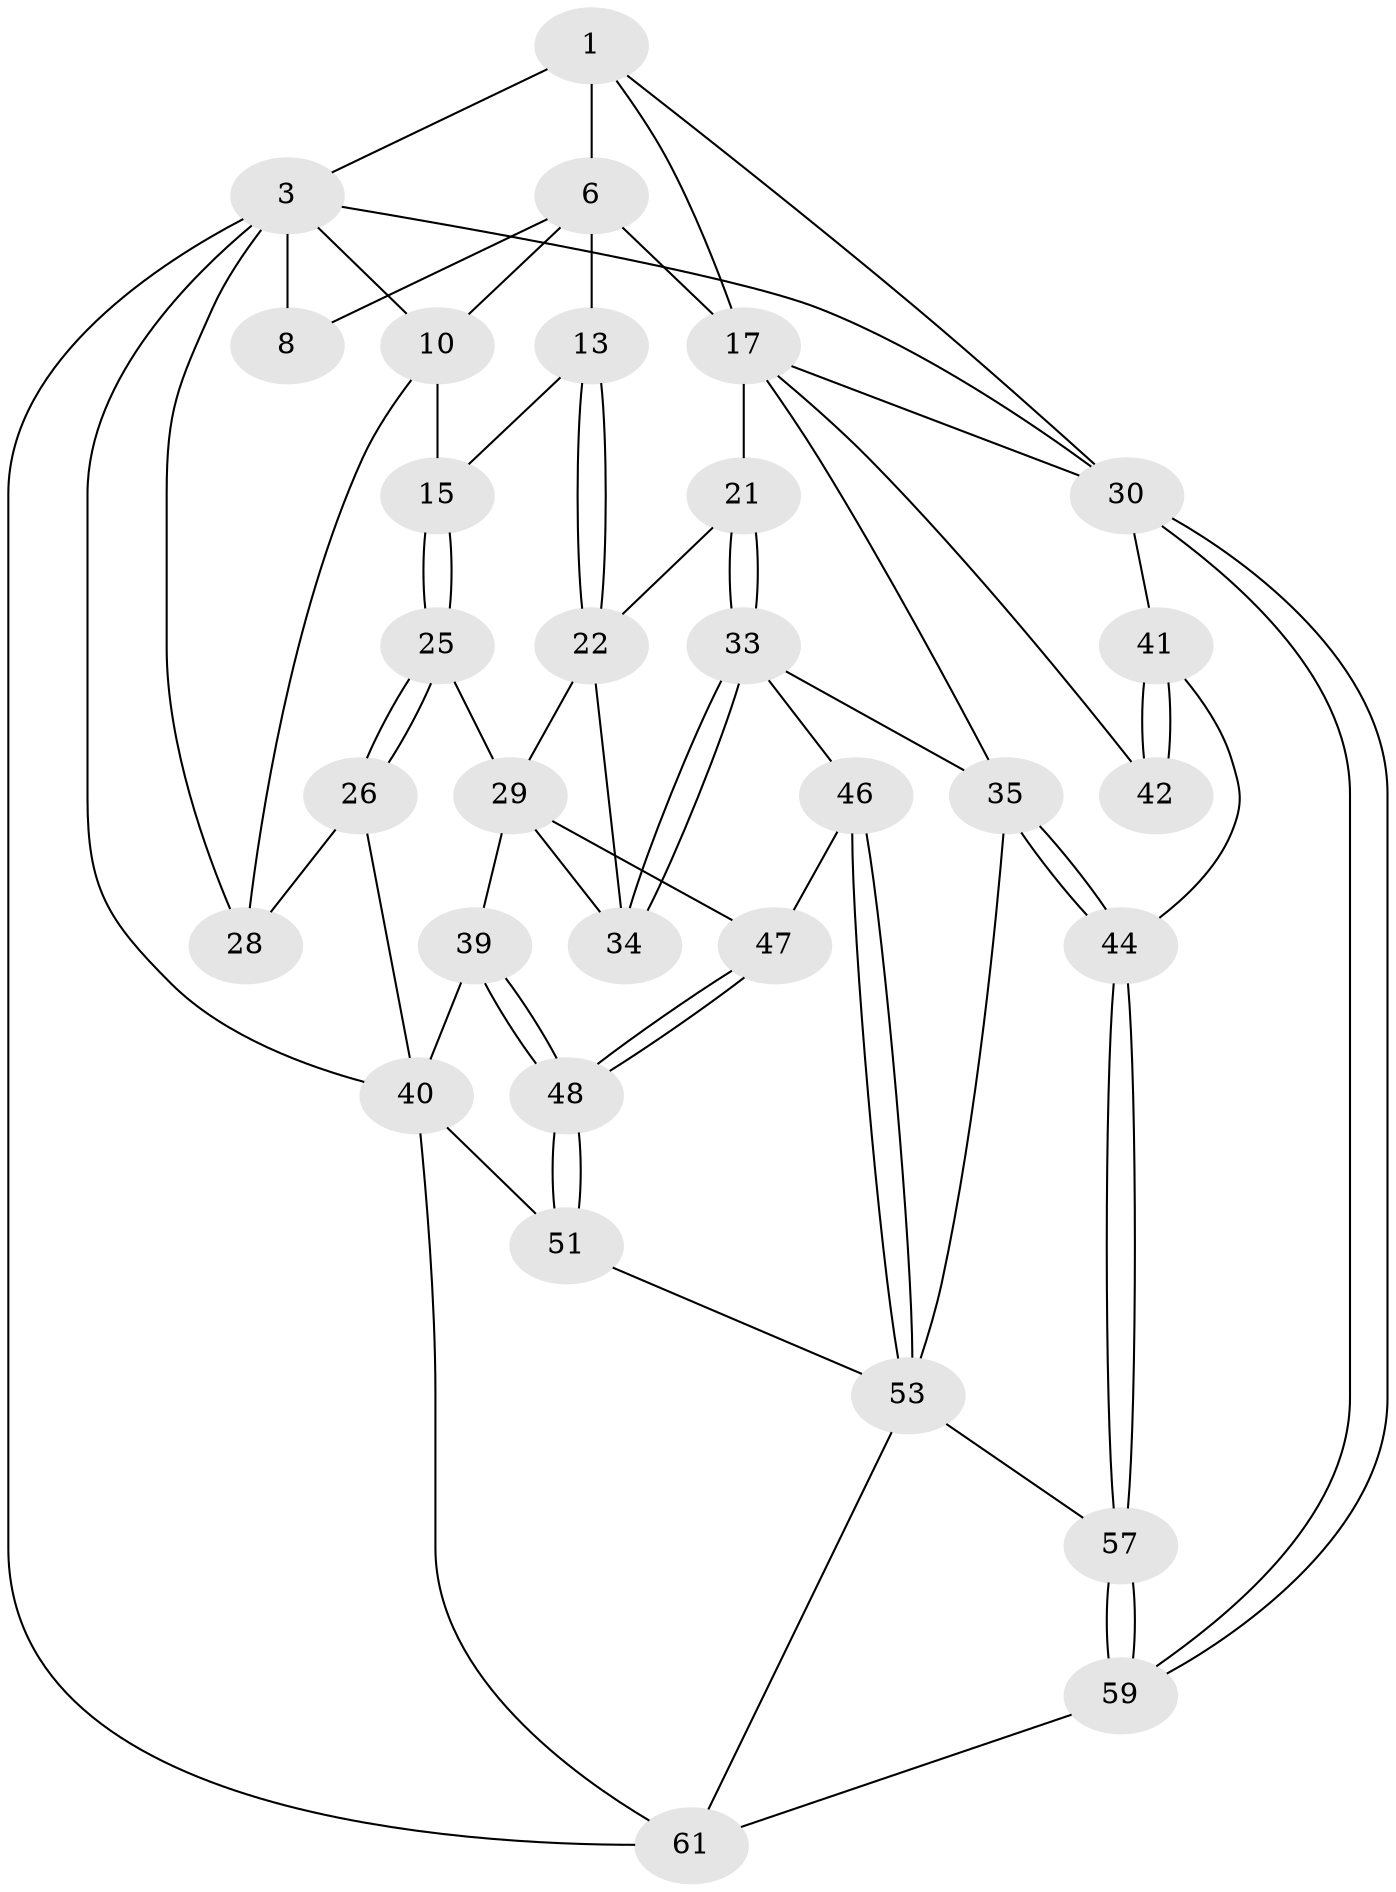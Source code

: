 // original degree distribution, {3: 0.03225806451612903, 5: 0.45161290322580644, 4: 0.27419354838709675, 6: 0.24193548387096775}
// Generated by graph-tools (version 1.1) at 2025/17/03/09/25 04:17:11]
// undirected, 31 vertices, 71 edges
graph export_dot {
graph [start="1"]
  node [color=gray90,style=filled];
  1 [pos="+0.43738663089967456+0",super="+5+2"];
  3 [pos="+0+0",super="+4+32+9"];
  6 [pos="+0.308561934132584+0.14624520592290646",super="+7+12"];
  8 [pos="+0.27700823132558866+0.12340805864185117"];
  10 [pos="+0.11775743357645985+0.3170578181886757",super="+11"];
  13 [pos="+0.2952264432888595+0.3600987632134551",super="+14"];
  15 [pos="+0.13181835112249704+0.3352481146650538"];
  17 [pos="+1+0",super="+18"];
  21 [pos="+0.606878304407122+0.32567124293730554"];
  22 [pos="+0.41617802028977413+0.3826307122769908",super="+23"];
  25 [pos="+0.14724155354828428+0.44500335324484624"];
  26 [pos="+0.13175970696888992+0.4804561931104516",super="+27"];
  28 [pos="+0+0.6293029241065803"];
  29 [pos="+0.25024533162343143+0.5166838868408228",super="+38"];
  30 [pos="+1+1",super="+31"];
  33 [pos="+0.45776324432439+0.5374202227115816",super="+37"];
  34 [pos="+0.36125125846640593+0.5616339486226919"];
  35 [pos="+0.6887623284607775+0.614485726789687",super="+36"];
  39 [pos="+0.17752833141952817+0.6505935490543822"];
  40 [pos="+0.1675790044571251+0.6549669078230652",super="+49"];
  41 [pos="+1+0.6482156725577088",super="+43"];
  42 [pos="+0.7892226453004917+0.36872757174224385"];
  44 [pos="+0.8771057036942119+0.6965921275755929"];
  46 [pos="+0.44113025686614327+0.6984348512440877"];
  47 [pos="+0.3585210289480819+0.6575189080024797"];
  48 [pos="+0.3234888614348446+0.7256930517804477"];
  51 [pos="+0.3124797193036976+0.7487675762011226",super="+55"];
  53 [pos="+0.5206183750531145+0.7966483041034637",super="+56+54"];
  57 [pos="+0.7838722624608649+0.9503758532730824"];
  59 [pos="+0.7704128858660947+1"];
  61 [pos="+0.22546774728648886+1",super="+62"];
  1 -- 6 [weight=2];
  1 -- 3;
  1 -- 17;
  1 -- 30;
  3 -- 8 [weight=2];
  3 -- 40;
  3 -- 28;
  3 -- 61;
  3 -- 30;
  3 -- 10;
  6 -- 8;
  6 -- 10;
  6 -- 13;
  6 -- 17;
  10 -- 15;
  10 -- 28;
  13 -- 22 [weight=2];
  13 -- 22;
  13 -- 15;
  15 -- 25;
  15 -- 25;
  17 -- 30;
  17 -- 35;
  17 -- 21;
  17 -- 42;
  21 -- 22;
  21 -- 33;
  21 -- 33;
  22 -- 34;
  22 -- 29;
  25 -- 26;
  25 -- 26;
  25 -- 29;
  26 -- 40 [weight=2];
  26 -- 28;
  29 -- 34;
  29 -- 39;
  29 -- 47;
  30 -- 59;
  30 -- 59;
  30 -- 41;
  33 -- 34;
  33 -- 34;
  33 -- 46;
  33 -- 35;
  35 -- 44;
  35 -- 44;
  35 -- 53;
  39 -- 40;
  39 -- 48;
  39 -- 48;
  40 -- 51 [weight=2];
  40 -- 61;
  41 -- 42 [weight=2];
  41 -- 42;
  41 -- 44;
  44 -- 57;
  44 -- 57;
  46 -- 47;
  46 -- 53;
  46 -- 53;
  47 -- 48;
  47 -- 48;
  48 -- 51;
  48 -- 51;
  51 -- 53;
  53 -- 57;
  53 -- 61;
  57 -- 59;
  57 -- 59;
  59 -- 61;
}
